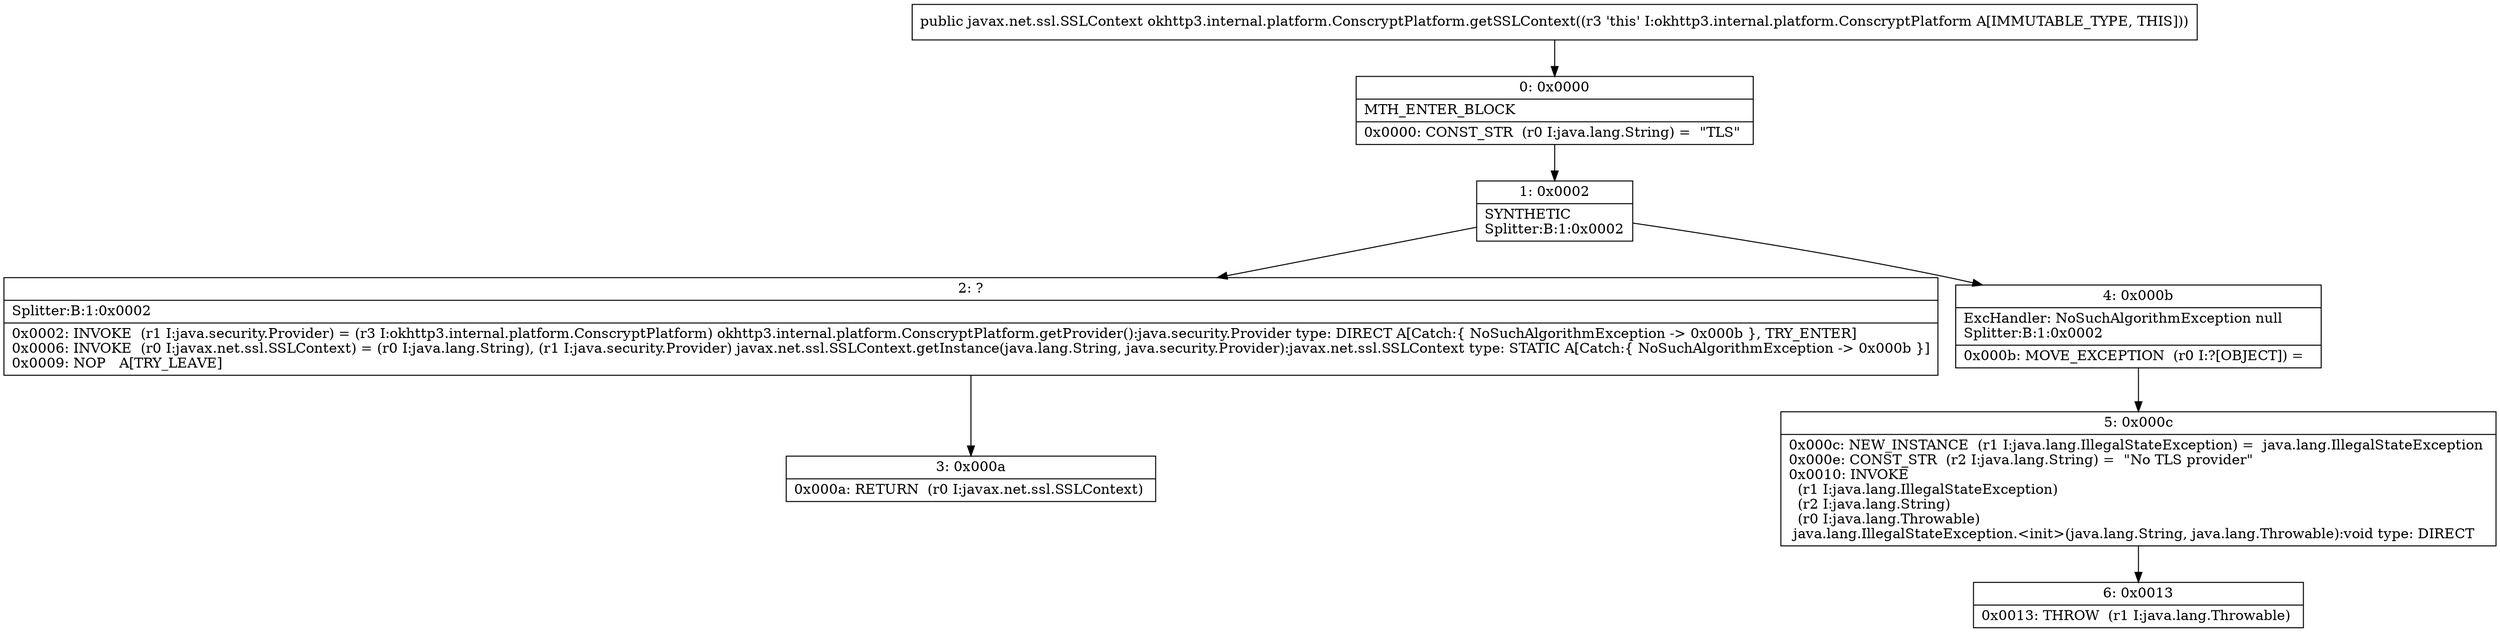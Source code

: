 digraph "CFG forokhttp3.internal.platform.ConscryptPlatform.getSSLContext()Ljavax\/net\/ssl\/SSLContext;" {
Node_0 [shape=record,label="{0\:\ 0x0000|MTH_ENTER_BLOCK\l|0x0000: CONST_STR  (r0 I:java.lang.String) =  \"TLS\" \l}"];
Node_1 [shape=record,label="{1\:\ 0x0002|SYNTHETIC\lSplitter:B:1:0x0002\l}"];
Node_2 [shape=record,label="{2\:\ ?|Splitter:B:1:0x0002\l|0x0002: INVOKE  (r1 I:java.security.Provider) = (r3 I:okhttp3.internal.platform.ConscryptPlatform) okhttp3.internal.platform.ConscryptPlatform.getProvider():java.security.Provider type: DIRECT A[Catch:\{ NoSuchAlgorithmException \-\> 0x000b \}, TRY_ENTER]\l0x0006: INVOKE  (r0 I:javax.net.ssl.SSLContext) = (r0 I:java.lang.String), (r1 I:java.security.Provider) javax.net.ssl.SSLContext.getInstance(java.lang.String, java.security.Provider):javax.net.ssl.SSLContext type: STATIC A[Catch:\{ NoSuchAlgorithmException \-\> 0x000b \}]\l0x0009: NOP   A[TRY_LEAVE]\l}"];
Node_3 [shape=record,label="{3\:\ 0x000a|0x000a: RETURN  (r0 I:javax.net.ssl.SSLContext) \l}"];
Node_4 [shape=record,label="{4\:\ 0x000b|ExcHandler: NoSuchAlgorithmException null\lSplitter:B:1:0x0002\l|0x000b: MOVE_EXCEPTION  (r0 I:?[OBJECT]) =  \l}"];
Node_5 [shape=record,label="{5\:\ 0x000c|0x000c: NEW_INSTANCE  (r1 I:java.lang.IllegalStateException) =  java.lang.IllegalStateException \l0x000e: CONST_STR  (r2 I:java.lang.String) =  \"No TLS provider\" \l0x0010: INVOKE  \l  (r1 I:java.lang.IllegalStateException)\l  (r2 I:java.lang.String)\l  (r0 I:java.lang.Throwable)\l java.lang.IllegalStateException.\<init\>(java.lang.String, java.lang.Throwable):void type: DIRECT \l}"];
Node_6 [shape=record,label="{6\:\ 0x0013|0x0013: THROW  (r1 I:java.lang.Throwable) \l}"];
MethodNode[shape=record,label="{public javax.net.ssl.SSLContext okhttp3.internal.platform.ConscryptPlatform.getSSLContext((r3 'this' I:okhttp3.internal.platform.ConscryptPlatform A[IMMUTABLE_TYPE, THIS])) }"];
MethodNode -> Node_0;
Node_0 -> Node_1;
Node_1 -> Node_2;
Node_1 -> Node_4;
Node_2 -> Node_3;
Node_4 -> Node_5;
Node_5 -> Node_6;
}

